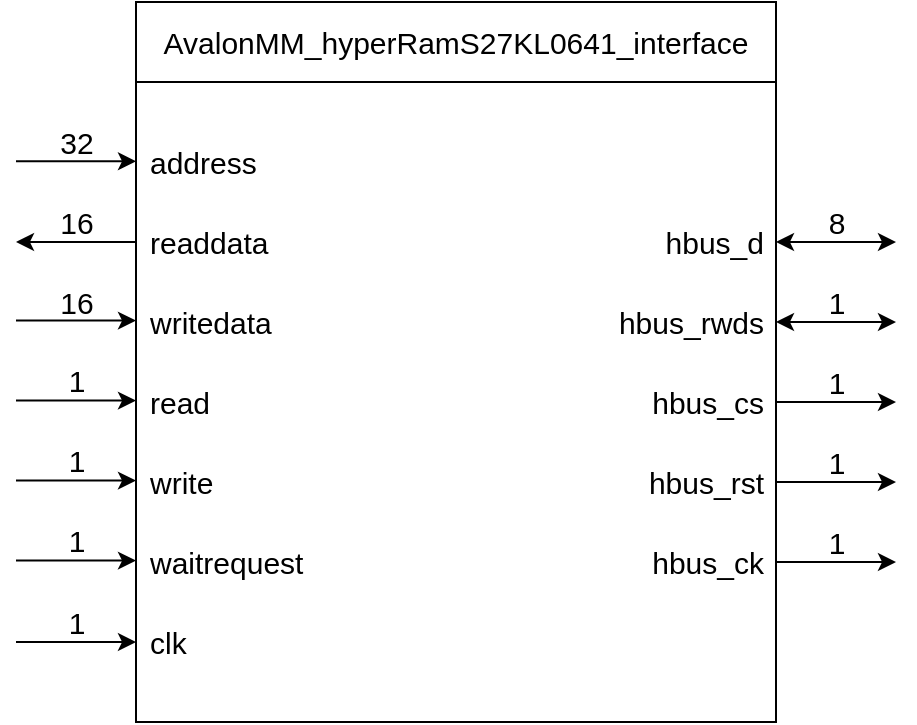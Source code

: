 <mxfile version="16.5.6" type="device"><diagram id="fC97jBpM_xTiCUfCGoVt" name="Page-1"><mxGraphModel dx="931" dy="527" grid="1" gridSize="10" guides="1" tooltips="1" connect="1" arrows="1" fold="1" page="1" pageScale="1" pageWidth="850" pageHeight="1100" math="0" shadow="0"><root><mxCell id="0"/><mxCell id="1" parent="0"/><mxCell id="tyazFwi2D3Fx87An2y98-1" value="" style="rounded=0;whiteSpace=wrap;html=1;" vertex="1" parent="1"><mxGeometry x="240" y="200" width="320" height="320" as="geometry"/></mxCell><mxCell id="tyazFwi2D3Fx87An2y98-3" value="&lt;font style=&quot;font-size: 15px&quot;&gt;address&lt;/font&gt;" style="text;html=1;align=left;verticalAlign=middle;resizable=0;points=[];autosize=1;strokeColor=none;fillColor=none;" vertex="1" parent="1"><mxGeometry x="245" y="230" width="70" height="20" as="geometry"/></mxCell><mxCell id="tyazFwi2D3Fx87An2y98-4" value="&lt;div&gt;readdata&lt;/div&gt;" style="text;html=1;align=left;verticalAlign=middle;resizable=0;points=[];autosize=1;strokeColor=none;fillColor=none;fontSize=15;" vertex="1" parent="1"><mxGeometry x="245" y="270" width="70" height="20" as="geometry"/></mxCell><mxCell id="tyazFwi2D3Fx87An2y98-7" value="&lt;div&gt;read&lt;/div&gt;" style="text;html=1;align=left;verticalAlign=middle;resizable=0;points=[];autosize=1;strokeColor=none;fillColor=none;fontSize=15;" vertex="1" parent="1"><mxGeometry x="245" y="350" width="50" height="20" as="geometry"/></mxCell><mxCell id="tyazFwi2D3Fx87An2y98-8" value="writedata" style="text;html=1;align=left;verticalAlign=middle;resizable=0;points=[];autosize=1;strokeColor=none;fillColor=none;fontSize=15;" vertex="1" parent="1"><mxGeometry x="245" y="310" width="80" height="20" as="geometry"/></mxCell><mxCell id="tyazFwi2D3Fx87An2y98-9" value="write" style="text;html=1;align=left;verticalAlign=middle;resizable=0;points=[];autosize=1;strokeColor=none;fillColor=none;fontSize=15;" vertex="1" parent="1"><mxGeometry x="245" y="390" width="50" height="20" as="geometry"/></mxCell><mxCell id="tyazFwi2D3Fx87An2y98-10" value="waitrequest" style="text;html=1;align=left;verticalAlign=middle;resizable=0;points=[];autosize=1;strokeColor=none;fillColor=none;fontSize=15;" vertex="1" parent="1"><mxGeometry x="245" y="430" width="90" height="20" as="geometry"/></mxCell><mxCell id="tyazFwi2D3Fx87An2y98-11" value="clk" style="text;html=1;align=left;verticalAlign=middle;resizable=0;points=[];autosize=1;strokeColor=none;fillColor=none;fontSize=15;" vertex="1" parent="1"><mxGeometry x="245" y="470" width="30" height="20" as="geometry"/></mxCell><mxCell id="tyazFwi2D3Fx87An2y98-13" value="hbus_d" style="text;html=1;align=right;verticalAlign=middle;resizable=0;points=[];autosize=1;strokeColor=none;fillColor=none;fontSize=15;" vertex="1" parent="1"><mxGeometry x="495" y="270" width="60" height="20" as="geometry"/></mxCell><mxCell id="tyazFwi2D3Fx87An2y98-14" value="hbus_cs" style="text;html=1;align=right;verticalAlign=middle;resizable=0;points=[];autosize=1;strokeColor=none;fillColor=none;fontSize=15;" vertex="1" parent="1"><mxGeometry x="485" y="350" width="70" height="20" as="geometry"/></mxCell><mxCell id="tyazFwi2D3Fx87An2y98-15" value="hbus_ck" style="text;html=1;align=right;verticalAlign=middle;resizable=0;points=[];autosize=1;strokeColor=none;fillColor=none;fontSize=15;" vertex="1" parent="1"><mxGeometry x="485" y="430" width="70" height="20" as="geometry"/></mxCell><mxCell id="tyazFwi2D3Fx87An2y98-16" value="&lt;div&gt;hbus_rst&lt;/div&gt;" style="text;html=1;align=right;verticalAlign=middle;resizable=0;points=[];autosize=1;strokeColor=none;fillColor=none;fontSize=15;" vertex="1" parent="1"><mxGeometry x="485" y="390" width="70" height="20" as="geometry"/></mxCell><mxCell id="tyazFwi2D3Fx87An2y98-17" value="&lt;div&gt;hbus_rwds&lt;/div&gt;" style="text;html=1;align=right;verticalAlign=middle;resizable=0;points=[];autosize=1;strokeColor=none;fillColor=none;fontSize=15;" vertex="1" parent="1"><mxGeometry x="465" y="310" width="90" height="20" as="geometry"/></mxCell><mxCell id="tyazFwi2D3Fx87An2y98-18" value="AvalonMM_hyperRamS27KL0641_interface" style="rounded=0;whiteSpace=wrap;html=1;fontSize=15;" vertex="1" parent="1"><mxGeometry x="240" y="160" width="320" height="40" as="geometry"/></mxCell><mxCell id="tyazFwi2D3Fx87An2y98-27" value="" style="endArrow=classic;html=1;rounded=0;fontSize=15;" edge="1" parent="1"><mxGeometry width="50" height="50" relative="1" as="geometry"><mxPoint x="560" y="440" as="sourcePoint"/><mxPoint x="620" y="440" as="targetPoint"/></mxGeometry></mxCell><mxCell id="tyazFwi2D3Fx87An2y98-29" value="1" style="text;html=1;align=center;verticalAlign=middle;resizable=0;points=[];autosize=1;strokeColor=none;fillColor=none;fontSize=15;" vertex="1" parent="1"><mxGeometry x="580" y="420" width="20" height="20" as="geometry"/></mxCell><mxCell id="tyazFwi2D3Fx87An2y98-30" value="" style="endArrow=classic;html=1;rounded=0;fontSize=15;" edge="1" parent="1"><mxGeometry width="50" height="50" relative="1" as="geometry"><mxPoint x="560" y="400.0" as="sourcePoint"/><mxPoint x="620" y="400.0" as="targetPoint"/></mxGeometry></mxCell><mxCell id="tyazFwi2D3Fx87An2y98-31" value="1" style="text;html=1;align=center;verticalAlign=middle;resizable=0;points=[];autosize=1;strokeColor=none;fillColor=none;fontSize=15;" vertex="1" parent="1"><mxGeometry x="580" y="380" width="20" height="20" as="geometry"/></mxCell><mxCell id="tyazFwi2D3Fx87An2y98-32" value="" style="endArrow=classic;html=1;rounded=0;fontSize=15;" edge="1" parent="1"><mxGeometry width="50" height="50" relative="1" as="geometry"><mxPoint x="560" y="360.0" as="sourcePoint"/><mxPoint x="620" y="360.0" as="targetPoint"/></mxGeometry></mxCell><mxCell id="tyazFwi2D3Fx87An2y98-33" value="1" style="text;html=1;align=center;verticalAlign=middle;resizable=0;points=[];autosize=1;strokeColor=none;fillColor=none;fontSize=15;" vertex="1" parent="1"><mxGeometry x="580" y="340" width="20" height="20" as="geometry"/></mxCell><mxCell id="tyazFwi2D3Fx87An2y98-34" value="" style="endArrow=classic;html=1;rounded=0;fontSize=15;startArrow=classic;startFill=1;" edge="1" parent="1"><mxGeometry width="50" height="50" relative="1" as="geometry"><mxPoint x="560" y="320.0" as="sourcePoint"/><mxPoint x="620" y="320.0" as="targetPoint"/></mxGeometry></mxCell><mxCell id="tyazFwi2D3Fx87An2y98-35" value="1" style="text;html=1;align=center;verticalAlign=middle;resizable=0;points=[];autosize=1;strokeColor=none;fillColor=none;fontSize=15;" vertex="1" parent="1"><mxGeometry x="580" y="300" width="20" height="20" as="geometry"/></mxCell><mxCell id="tyazFwi2D3Fx87An2y98-38" value="" style="endArrow=classic;html=1;rounded=0;fontSize=15;" edge="1" parent="1"><mxGeometry width="50" height="50" relative="1" as="geometry"><mxPoint x="180" y="480.0" as="sourcePoint"/><mxPoint x="240" y="480.0" as="targetPoint"/></mxGeometry></mxCell><mxCell id="tyazFwi2D3Fx87An2y98-39" value="1" style="text;html=1;align=center;verticalAlign=middle;resizable=0;points=[];autosize=1;strokeColor=none;fillColor=none;fontSize=15;" vertex="1" parent="1"><mxGeometry x="200" y="460" width="20" height="20" as="geometry"/></mxCell><mxCell id="tyazFwi2D3Fx87An2y98-40" value="" style="endArrow=classic;html=1;rounded=0;fontSize=15;" edge="1" parent="1"><mxGeometry width="50" height="50" relative="1" as="geometry"><mxPoint x="180" y="439.31" as="sourcePoint"/><mxPoint x="240" y="439.31" as="targetPoint"/></mxGeometry></mxCell><mxCell id="tyazFwi2D3Fx87An2y98-41" value="1" style="text;html=1;align=center;verticalAlign=middle;resizable=0;points=[];autosize=1;strokeColor=none;fillColor=none;fontSize=15;" vertex="1" parent="1"><mxGeometry x="200" y="419.31" width="20" height="20" as="geometry"/></mxCell><mxCell id="tyazFwi2D3Fx87An2y98-42" value="" style="endArrow=classic;html=1;rounded=0;fontSize=15;" edge="1" parent="1"><mxGeometry width="50" height="50" relative="1" as="geometry"><mxPoint x="180" y="399.31" as="sourcePoint"/><mxPoint x="240" y="399.31" as="targetPoint"/></mxGeometry></mxCell><mxCell id="tyazFwi2D3Fx87An2y98-43" value="1" style="text;html=1;align=center;verticalAlign=middle;resizable=0;points=[];autosize=1;strokeColor=none;fillColor=none;fontSize=15;" vertex="1" parent="1"><mxGeometry x="200" y="379.31" width="20" height="20" as="geometry"/></mxCell><mxCell id="tyazFwi2D3Fx87An2y98-44" value="" style="endArrow=classic;html=1;rounded=0;fontSize=15;" edge="1" parent="1"><mxGeometry width="50" height="50" relative="1" as="geometry"><mxPoint x="180" y="359.31" as="sourcePoint"/><mxPoint x="240" y="359.31" as="targetPoint"/></mxGeometry></mxCell><mxCell id="tyazFwi2D3Fx87An2y98-45" value="1" style="text;html=1;align=center;verticalAlign=middle;resizable=0;points=[];autosize=1;strokeColor=none;fillColor=none;fontSize=15;" vertex="1" parent="1"><mxGeometry x="200" y="339.31" width="20" height="20" as="geometry"/></mxCell><mxCell id="tyazFwi2D3Fx87An2y98-46" value="" style="endArrow=classic;html=1;rounded=0;fontSize=15;" edge="1" parent="1"><mxGeometry width="50" height="50" relative="1" as="geometry"><mxPoint x="180" y="319.31" as="sourcePoint"/><mxPoint x="240" y="319.31" as="targetPoint"/></mxGeometry></mxCell><mxCell id="tyazFwi2D3Fx87An2y98-48" value="" style="endArrow=classic;html=1;rounded=0;fontSize=15;startArrow=classic;startFill=1;" edge="1" parent="1"><mxGeometry width="50" height="50" relative="1" as="geometry"><mxPoint x="560" y="280.0" as="sourcePoint"/><mxPoint x="620" y="280.0" as="targetPoint"/></mxGeometry></mxCell><mxCell id="tyazFwi2D3Fx87An2y98-49" value="8" style="text;html=1;align=center;verticalAlign=middle;resizable=0;points=[];autosize=1;strokeColor=none;fillColor=none;fontSize=15;" vertex="1" parent="1"><mxGeometry x="580" y="260" width="20" height="20" as="geometry"/></mxCell><mxCell id="tyazFwi2D3Fx87An2y98-50" value="" style="endArrow=classic;html=1;rounded=0;fontSize=15;" edge="1" parent="1"><mxGeometry width="50" height="50" relative="1" as="geometry"><mxPoint x="240" y="280.0" as="sourcePoint"/><mxPoint x="180" y="280.0" as="targetPoint"/></mxGeometry></mxCell><mxCell id="tyazFwi2D3Fx87An2y98-51" value="" style="endArrow=classic;html=1;rounded=0;fontSize=15;" edge="1" parent="1"><mxGeometry width="50" height="50" relative="1" as="geometry"><mxPoint x="180" y="239.66" as="sourcePoint"/><mxPoint x="240" y="239.66" as="targetPoint"/></mxGeometry></mxCell><mxCell id="tyazFwi2D3Fx87An2y98-52" value="32" style="text;html=1;align=center;verticalAlign=middle;resizable=0;points=[];autosize=1;strokeColor=none;fillColor=none;fontSize=15;" vertex="1" parent="1"><mxGeometry x="195" y="220" width="30" height="20" as="geometry"/></mxCell><mxCell id="tyazFwi2D3Fx87An2y98-53" value="16" style="text;html=1;align=center;verticalAlign=middle;resizable=0;points=[];autosize=1;strokeColor=none;fillColor=none;fontSize=15;" vertex="1" parent="1"><mxGeometry x="195" y="260" width="30" height="20" as="geometry"/></mxCell><mxCell id="tyazFwi2D3Fx87An2y98-54" value="16" style="text;html=1;align=center;verticalAlign=middle;resizable=0;points=[];autosize=1;strokeColor=none;fillColor=none;fontSize=15;" vertex="1" parent="1"><mxGeometry x="195" y="300" width="30" height="20" as="geometry"/></mxCell></root></mxGraphModel></diagram></mxfile>